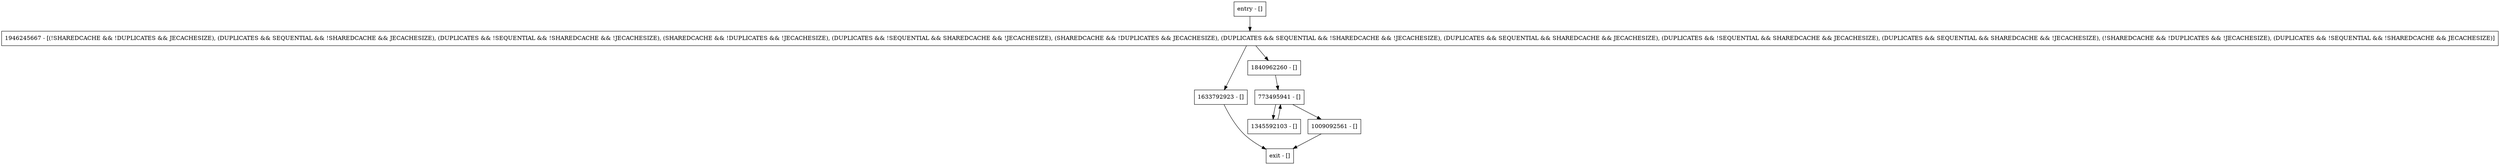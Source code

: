 digraph releaseNodeLadderLatches {
node [shape=record];
entry [label="entry - []"];
exit [label="exit - []"];
1633792923 [label="1633792923 - []"];
773495941 [label="773495941 - []"];
1840962260 [label="1840962260 - []"];
1345592103 [label="1345592103 - []"];
1009092561 [label="1009092561 - []"];
1946245667 [label="1946245667 - [(!SHAREDCACHE && !DUPLICATES && JECACHESIZE), (DUPLICATES && SEQUENTIAL && !SHAREDCACHE && JECACHESIZE), (DUPLICATES && !SEQUENTIAL && !SHAREDCACHE && !JECACHESIZE), (SHAREDCACHE && !DUPLICATES && !JECACHESIZE), (DUPLICATES && !SEQUENTIAL && SHAREDCACHE && !JECACHESIZE), (SHAREDCACHE && !DUPLICATES && JECACHESIZE), (DUPLICATES && SEQUENTIAL && !SHAREDCACHE && !JECACHESIZE), (DUPLICATES && SEQUENTIAL && SHAREDCACHE && JECACHESIZE), (DUPLICATES && !SEQUENTIAL && SHAREDCACHE && JECACHESIZE), (DUPLICATES && SEQUENTIAL && SHAREDCACHE && !JECACHESIZE), (!SHAREDCACHE && !DUPLICATES && !JECACHESIZE), (DUPLICATES && !SEQUENTIAL && !SHAREDCACHE && JECACHESIZE)]"];
entry;
exit;
entry -> 1946245667;
1633792923 -> exit;
773495941 -> 1345592103;
773495941 -> 1009092561;
1840962260 -> 773495941;
1345592103 -> 773495941;
1009092561 -> exit;
1946245667 -> 1633792923;
1946245667 -> 1840962260;
}
